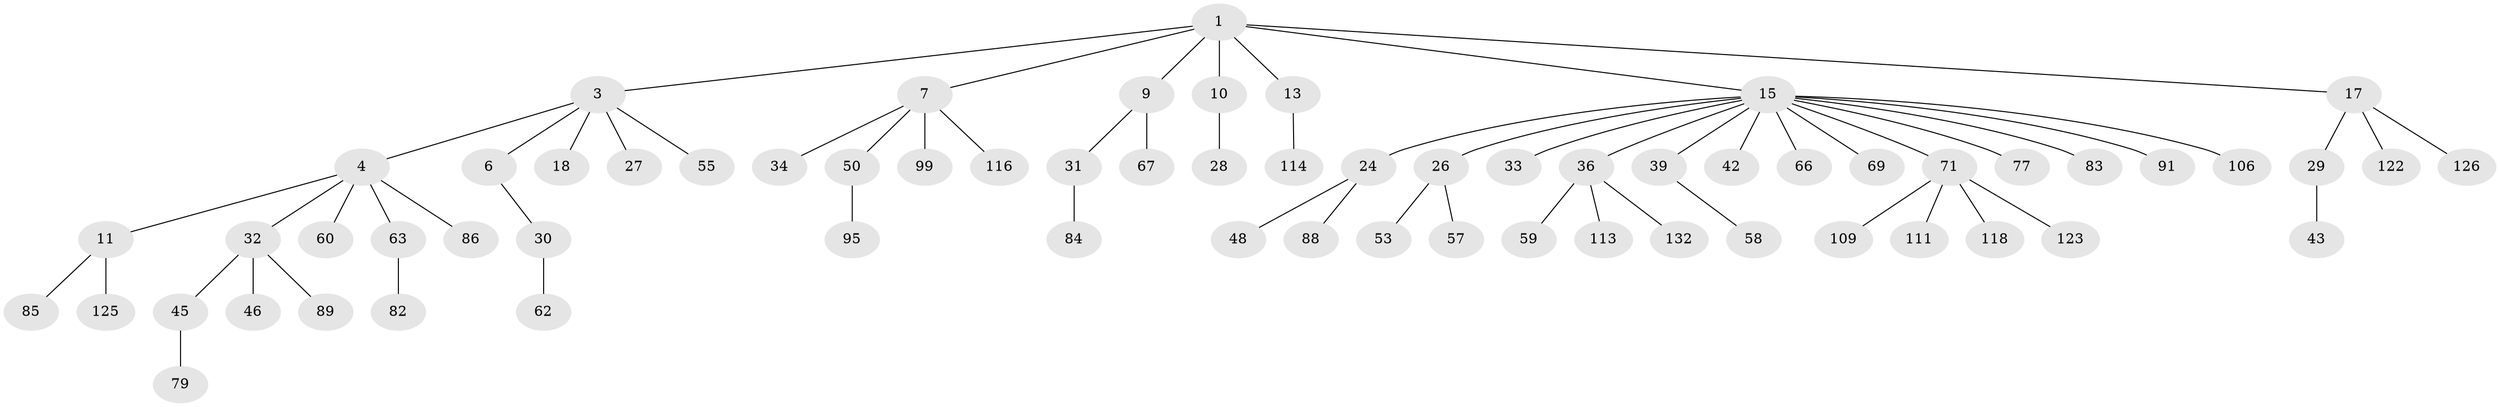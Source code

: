 // original degree distribution, {5: 0.03007518796992481, 4: 0.05263157894736842, 6: 0.022556390977443608, 3: 0.14285714285714285, 7: 0.007518796992481203, 2: 0.2631578947368421, 1: 0.48120300751879697}
// Generated by graph-tools (version 1.1) at 2025/15/03/09/25 04:15:32]
// undirected, 66 vertices, 65 edges
graph export_dot {
graph [start="1"]
  node [color=gray90,style=filled];
  1 [super="+2"];
  3 [super="+92+8+14"];
  4 [super="+5"];
  6 [super="+35"];
  7 [super="+76+56+81+20"];
  9 [super="+16+65"];
  10;
  11 [super="+54"];
  13;
  15 [super="+108+22+73+51+19"];
  17 [super="+93+37"];
  18;
  24 [super="+75+90"];
  26 [super="+61+38"];
  27;
  28;
  29 [super="+49"];
  30;
  31;
  32 [super="+40"];
  33;
  34;
  36 [super="+44"];
  39 [super="+41"];
  42 [super="+115"];
  43 [super="+78"];
  45;
  46 [super="+117+94"];
  48;
  50;
  53;
  55;
  57;
  58;
  59;
  60;
  62;
  63 [super="+80"];
  66;
  67;
  69;
  71 [super="+74+101"];
  77;
  79;
  82 [super="+120"];
  83;
  84;
  85;
  86 [super="+112"];
  88;
  89 [super="+107"];
  91;
  95;
  99;
  106 [super="+133"];
  109 [super="+110"];
  111;
  113 [super="+119"];
  114 [super="+129"];
  116;
  118;
  122;
  123;
  125;
  126;
  132;
  1 -- 7;
  1 -- 10;
  1 -- 15;
  1 -- 17;
  1 -- 3;
  1 -- 13;
  1 -- 9;
  3 -- 4;
  3 -- 6;
  3 -- 27;
  3 -- 55;
  3 -- 18;
  4 -- 60;
  4 -- 63;
  4 -- 32;
  4 -- 11;
  4 -- 86;
  6 -- 30;
  7 -- 34;
  7 -- 50;
  7 -- 116;
  7 -- 99;
  9 -- 31;
  9 -- 67;
  10 -- 28;
  11 -- 85;
  11 -- 125;
  13 -- 114;
  15 -- 39;
  15 -- 71;
  15 -- 91;
  15 -- 33;
  15 -- 66;
  15 -- 36;
  15 -- 69;
  15 -- 42;
  15 -- 106;
  15 -- 77;
  15 -- 83;
  15 -- 24;
  15 -- 26;
  17 -- 29;
  17 -- 122;
  17 -- 126;
  24 -- 48;
  24 -- 88;
  26 -- 57;
  26 -- 53;
  29 -- 43;
  30 -- 62;
  31 -- 84;
  32 -- 45;
  32 -- 89;
  32 -- 46;
  36 -- 132;
  36 -- 113;
  36 -- 59;
  39 -- 58;
  45 -- 79;
  50 -- 95;
  63 -- 82;
  71 -- 109;
  71 -- 118;
  71 -- 123;
  71 -- 111;
}
